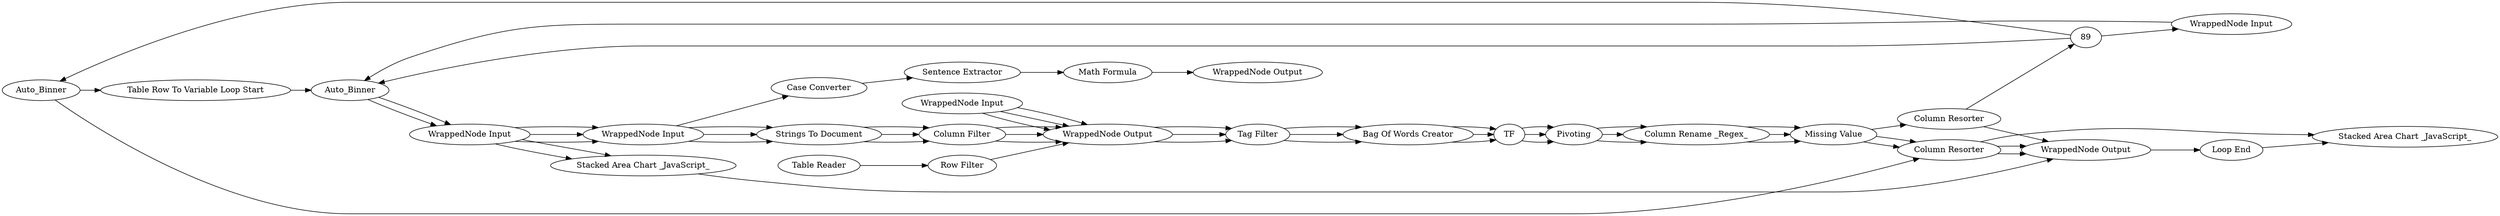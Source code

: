 digraph {
	68 [label="Stacked Area Chart _JavaScript_"]
	72 [label=Auto_Binner]
	68 [label="Stacked Area Chart _JavaScript_"]
	72 [label=Auto_Binner]
	79 [label="WrappedNode Input"]
	80 [label="Table Creator"]
	81 [label="Table Row To Variable Loop Start"]
	83 [label="Loop End"]
	84 [label="Image To Table"]
	56 [label="Table Creator"]
	57 [label="Dictionary Tagger"]
	58 [label="Strings To Document"]
	62 [label="Column Filter"]
	63 [label="Bag Of Words Creator"]
	64 [label="Tag Filter"]
	66 [label=TF]
	69 [label=Pivoting]
	70 [label="Missing Value"]
	75 [label=GroupBy]
	82 [label="Column Rename _Regex_"]
	84 [label="WrappedNode Output"]
	85 [label="WrappedNode Input"]
	88 [label="Column Resorter"]
	86 [label="WrappedNode Output"]
	80 [label=Auto_Binner]
	56 [label="Table Creator"]
	57 [label="Dictionary Tagger"]
	58 [label="Strings To Document"]
	62 [label="Column Filter"]
	63 [label="Bag Of Words Creator"]
	64 [label="Tag Filter"]
	66 [label=TF]
	69 [label=Pivoting]
	70 [label="Missing Value"]
	75 [label=GroupBy]
	82 [label="Column Rename _Regex_"]
	84 [label="WrappedNode Output"]
	85 [label="WrappedNode Input"]
	87 [label="Column Resorter"]
	86 [label="Stacked Area Chart _JavaScript_"]
	56 [label="Table Creator"]
	57 [label="Dictionary Tagger"]
	58 [label="Strings To Document"]
	62 [label="Column Filter"]
	63 [label="Bag Of Words Creator"]
	64 [label="Tag Filter"]
	66 [label=TF]
	69 [label=Pivoting]
	70 [label="Missing Value"]
	75 [label=GroupBy]
	82 [label="Column Rename _Regex_"]
	84 [label="WrappedNode Output"]
	85 [label="WrappedNode Input"]
	87 [label="Column Resorter"]
	46 [label="Table Reader"]
	55 [label="Row Filter"]
	56 [label="WrappedNode Input"]
	57 [label="WrappedNode Output"]
	53 [label="Sentence Extractor"]
	67 [label="Case Converter"]
	74 [label="Math Formula"]
	75 [label="WrappedNode Input"]
	76 [label="WrappedNode Output"]
	56 -> 57
	57 -> 64
	58 -> 62
	62 -> 57
	63 -> 66
	64 -> 63
	66 -> 69
	69 -> 82
	70 -> 88
	75 -> 58
	82 -> 70
	85 -> 75
	88 -> 84
	68 -> 84
	72 -> 85
	79 -> 72
	80 -> 81
	81 -> 72
	83 -> 86
	84 -> 83
	85 -> 68
	56 -> 57
	57 -> 64
	58 -> 62
	62 -> 57
	63 -> 66
	64 -> 63
	66 -> 69
	69 -> 82
	70 -> 87
	75 -> 58
	82 -> 70
	85 -> 75
	87 -> 84
	56 -> 57
	57 -> 64
	58 -> 62
	62 -> 57
	63 -> 66
	64 -> 63
	66 -> 69
	69 -> 82
	70 -> 87
	75 -> 58
	82 -> 70
	85 -> 75
	87 -> 84
	46 -> 55
	55 -> 57
	53 -> 74
	67 -> 53
	74 -> 76
	75 -> 67
	72 -> 85
	80 -> 87
	85 -> 68
	87 -> 86
	88 -> 89
	89 -> 72
	89 -> 79
	89 -> 80
	rankdir=LR
}
